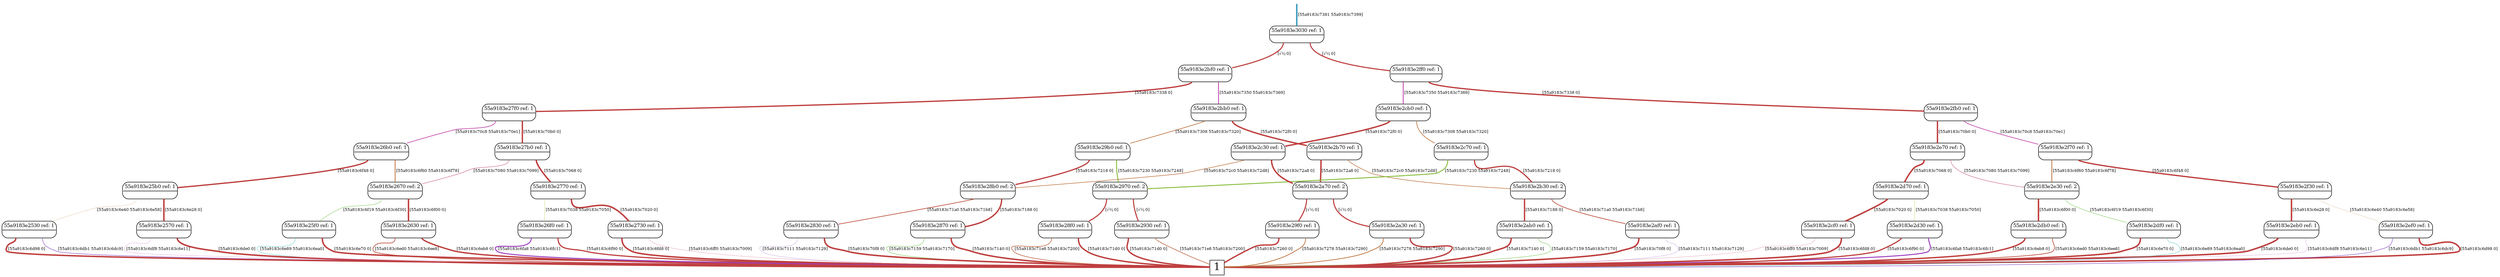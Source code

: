 digraph "DD" {graph[];node[shape=plain];edge[arrowhead=none]
root [label="",shape=point,style=invis]
t [label=<<font point-size="20">1</font>>,shape=box,tooltip="1",width=0.3,height=0.3]
root->989208[penwidth="3",tooltip="-0.961-0.2765i" color="0.545 0.667 0.750",label=<<font point-size="8">&nbsp;[55a9183c7381 55a9183c7399]</font>>]
989208[label=<<font point-size="10"><table border="1" cellspacing="0" cellpadding="2" style="rounded"><tr><td colspan="2" border="1" sides="B">55a9183e3030 ref: 1</td></tr><tr><td port="0" href="javascript:;" border="0" tooltip="0.7071"><font color="white">&nbsp;0 </font></td><td port="1" href="javascript:;" border="0" tooltip="0.7071"><font color="white">&nbsp;0 </font></td></tr></table></font>>,tooltip="55a9183e3030"]
989208:1:s->989176[penwidth="2.12132",tooltip="0.7071" color="0.000 0.667 0.750",label=<<font point-size="8">&nbsp;[√½ 0]</font>>]
989208:0:s->988664[penwidth="2.12132",tooltip="0.7071" color="0.000 0.667 0.750",label=<<font point-size="8">&nbsp;[√½ 0]</font>>]
989176[label=<<font point-size="10"><table border="1" cellspacing="0" cellpadding="2" style="rounded"><tr><td colspan="2" border="1" sides="B">55a9183e2ff0 ref: 1</td></tr><tr><td port="0" href="javascript:;" border="0" tooltip="0.3543-0.4133i"><font color="white">&nbsp;0 </font></td><td port="1" href="javascript:;" border="0" tooltip="0.8389"><font color="white">&nbsp;0 </font></td></tr></table></font>>,tooltip="55a9183e2ff0"]
989176:1:s->989144[penwidth="2.51661",tooltip="0.8389" color="0.000 0.667 0.750",label=<<font point-size="8">&nbsp;[55a9183c7338 0]</font>>]
989176:0:s->988760[penwidth="1.63299",tooltip="0.3543-0.4133i" color="0.863 0.667 0.750",label=<<font point-size="8">&nbsp;[55a9183c7350 55a9183c7369]</font>>]
988664[label=<<font point-size="10"><table border="1" cellspacing="0" cellpadding="2" style="rounded"><tr><td colspan="2" border="1" sides="B">55a9183e2bf0 ref: 1</td></tr><tr><td port="0" href="javascript:;" border="0" tooltip="0.8389"><font color="white">&nbsp;0 </font></td><td port="1" href="javascript:;" border="0" tooltip="0.3543-0.4133i"><font color="white">&nbsp;0 </font></td></tr></table></font>>,tooltip="55a9183e2bf0"]
988664:1:s->988632[penwidth="1.63299",tooltip="0.3543-0.4133i" color="0.863 0.667 0.750",label=<<font point-size="8">&nbsp;[55a9183c7350 55a9183c7369]</font>>]
988664:0:s->988152[penwidth="2.51661",tooltip="0.8389" color="0.000 0.667 0.750",label=<<font point-size="8">&nbsp;[55a9183c7338 0]</font>>]
989144[label=<<font point-size="10"><table border="1" cellspacing="0" cellpadding="2" style="rounded"><tr><td colspan="2" border="1" sides="B">55a9183e2fb0 ref: 1</td></tr><tr><td port="0" href="javascript:;" border="0" tooltip="0.915"><font color="white">&nbsp;0 </font></td><td port="1" href="javascript:;" border="0" tooltip="0.2626-0.3063i"><font color="white">&nbsp;0 </font></td></tr></table></font>>,tooltip="55a9183e2fb0"]
989144:1:s->989112[penwidth="1.21032",tooltip="0.2626-0.3063i" color="0.863 0.667 0.750",label=<<font point-size="8">&nbsp;[55a9183c70c8 55a9183c70e1]</font>>]
989144:0:s->988984[penwidth="2.74502",tooltip="0.915" color="0.000 0.667 0.750",label=<<font point-size="8">&nbsp;[55a9183c70b0 0]</font>>]
988632[label=<<font point-size="10"><table border="1" cellspacing="0" cellpadding="2" style="rounded"><tr><td colspan="2" border="1" sides="B">55a9183e2bb0 ref: 1</td></tr><tr><td port="0" href="javascript:;" border="0" tooltip="0.3801+0.1774i"><font color="white">&nbsp;0 </font></td><td port="1" href="javascript:;" border="0" tooltip="0.9078"><font color="white">&nbsp;0 </font></td></tr></table></font>>,tooltip="55a9183e2bb0"]
988632:1:s->988600[penwidth="2.72334",tooltip="0.9078" color="0.000 0.667 0.750",label=<<font point-size="8">&nbsp;[55a9183c72f0 0]</font>>]
988632:0:s->988376[penwidth="1.25833",tooltip="0.3801+0.1774i" color="0.069 0.667 0.750",label=<<font point-size="8">&nbsp;[55a9183c7308 55a9183c7320]</font>>]
988152[label=<<font point-size="10"><table border="1" cellspacing="0" cellpadding="2" style="rounded"><tr><td colspan="2" border="1" sides="B">55a9183e27f0 ref: 1</td></tr><tr><td port="0" href="javascript:;" border="0" tooltip="0.2626-0.3063i"><font color="white">&nbsp;0 </font></td><td port="1" href="javascript:;" border="0" tooltip="0.915"><font color="white">&nbsp;0 </font></td></tr></table></font>>,tooltip="55a9183e27f0"]
988152:1:s->988120[penwidth="2.74502",tooltip="0.915" color="0.000 0.667 0.750",label=<<font point-size="8">&nbsp;[55a9183c70b0 0]</font>>]
988152:0:s->987992[penwidth="1.21032",tooltip="0.2626-0.3063i" color="0.863 0.667 0.750",label=<<font point-size="8">&nbsp;[55a9183c70c8 55a9183c70e1]</font>>]
988760[label=<<font point-size="10"><table border="1" cellspacing="0" cellpadding="2" style="rounded"><tr><td colspan="2" border="1" sides="B">55a9183e2cb0 ref: 1</td></tr><tr><td port="0" href="javascript:;" border="0" tooltip="0.9078"><font color="white">&nbsp;0 </font></td><td port="1" href="javascript:;" border="0" tooltip="0.3801+0.1774i"><font color="white">&nbsp;0 </font></td></tr></table></font>>,tooltip="55a9183e2cb0"]
988760:1:s->988728[penwidth="1.25833",tooltip="0.3801+0.1774i" color="0.069 0.667 0.750",label=<<font point-size="8">&nbsp;[55a9183c7308 55a9183c7320]</font>>]
988760:0:s->988696[penwidth="2.72334",tooltip="0.9078" color="0.000 0.667 0.750",label=<<font point-size="8">&nbsp;[55a9183c72f0 0]</font>>]
988984[label=<<font point-size="10"><table border="1" cellspacing="0" cellpadding="2" style="rounded"><tr><td colspan="2" border="1" sides="B">55a9183e2e70 ref: 1</td></tr><tr><td port="0" href="javascript:;" border="0" tooltip="0.9726"><font color="white">&nbsp;0 </font></td><td port="1" href="javascript:;" border="0" tooltip="0.2119-0.09604i"><font color="white">&nbsp;0 </font></td></tr></table></font>>,tooltip="55a9183e2e70"]
988984:1:s->988952[penwidth="0.697966",tooltip="0.2119-0.09604i" color="0.932 0.667 0.750",label=<<font point-size="8">&nbsp;[55a9183c7080 55a9183c7099]</font>>]
988984:0:s->988856[penwidth="2.91768",tooltip="0.9726" color="0.000 0.667 0.750",label=<<font point-size="8">&nbsp;[55a9183c7068 0]</font>>]
988120[label=<<font point-size="10"><table border="1" cellspacing="0" cellpadding="2" style="rounded"><tr><td colspan="2" border="1" sides="B">55a9183e27b0 ref: 1</td></tr><tr><td port="0" href="javascript:;" border="0" tooltip="0.2119-0.09604i"><font color="white">&nbsp;0 </font></td><td port="1" href="javascript:;" border="0" tooltip="0.9726"><font color="white">&nbsp;0 </font></td></tr></table></font>>,tooltip="55a9183e27b0"]
988120:1:s->988088[penwidth="2.91768",tooltip="0.9726" color="0.000 0.667 0.750",label=<<font point-size="8">&nbsp;[55a9183c7068 0]</font>>]
988120:0:s->987960[penwidth="0.697966",tooltip="0.2119-0.09604i" color="0.932 0.667 0.750",label=<<font point-size="8">&nbsp;[55a9183c7080 55a9183c7099]</font>>]
988728[label=<<font point-size="10"><table border="1" cellspacing="0" cellpadding="2" style="rounded"><tr><td colspan="2" border="1" sides="B">55a9183e2c70 ref: 1</td></tr><tr><td port="0" href="javascript:;" border="0" tooltip="0.0565+0.6205i"><font color="white">&nbsp;0 </font></td><td port="1" href="javascript:;" border="0" tooltip="0.7822"><font color="white">&nbsp;0 </font></td></tr></table></font>>,tooltip="55a9183e2c70"]
988728:1:s->988568[penwidth="2.34647",tooltip="0.7822" color="0.000 0.667 0.750",label=<<font point-size="8">&nbsp;[55a9183c7218 0]</font>>]
988728:0:s->988344[penwidth="1.86925",tooltip="0.0565+0.6205i" color="0.236 0.667 0.750",label=<<font point-size="8">&nbsp;[55a9183c7230 55a9183c7248]</font>>]
988696[label=<<font point-size="10"><table border="1" cellspacing="0" cellpadding="2" style="rounded"><tr><td colspan="2" border="1" sides="B">55a9183e2c30 ref: 1</td></tr><tr><td port="0" href="javascript:;" border="0" tooltip="0.3275+0.1528i"><font color="white">&nbsp;0 </font></td><td port="1" href="javascript:;" border="0" tooltip="0.9324"><font color="white">&nbsp;0 </font></td></tr></table></font>>,tooltip="55a9183e2c30"]
988696:1:s->988472[penwidth="2.79723",tooltip="0.9324" color="0.000 0.667 0.750",label=<<font point-size="8">&nbsp;[55a9183c72a8 0]</font>>]
988696:0:s->988248[penwidth="1.0842",tooltip="0.3275+0.1528i" color="0.069 0.667 0.750",label=<<font point-size="8">&nbsp;[55a9183c72c0 55a9183c72d8]</font>>]
987992[label=<<font point-size="10"><table border="1" cellspacing="0" cellpadding="2" style="rounded"><tr><td colspan="2" border="1" sides="B">55a9183e26b0 ref: 1</td></tr><tr><td port="0" href="javascript:;" border="0" tooltip="0.8495"><font color="white">&nbsp;0 </font></td><td port="1" href="javascript:;" border="0" tooltip="0.4782+0.2231i"><font color="white">&nbsp;0 </font></td></tr></table></font>>,tooltip="55a9183e26b0"]
987992:1:s->987960[penwidth="1.58299",tooltip="0.4782+0.2231i" color="0.069 0.667 0.750",label=<<font point-size="8">&nbsp;[55a9183c6f60 55a9183c6f78]</font>>]
987992:0:s->987864[penwidth="2.54836",tooltip="0.8495" color="0.000 0.667 0.750",label=<<font point-size="8">&nbsp;[55a9183c6f48 0]</font>>]
988600[label=<<font point-size="10"><table border="1" cellspacing="0" cellpadding="2" style="rounded"><tr><td colspan="2" border="1" sides="B">55a9183e2b70 ref: 1</td></tr><tr><td port="0" href="javascript:;" border="0" tooltip="0.9324"><font color="white">&nbsp;0 </font></td><td port="1" href="javascript:;" border="0" tooltip="0.3275+0.1528i"><font color="white">&nbsp;0 </font></td></tr></table></font>>,tooltip="55a9183e2b70"]
988600:1:s->988568[penwidth="1.0842",tooltip="0.3275+0.1528i" color="0.069 0.667 0.750",label=<<font point-size="8">&nbsp;[55a9183c72c0 55a9183c72d8]</font>>]
988600:0:s->988472[penwidth="2.79723",tooltip="0.9324" color="0.000 0.667 0.750",label=<<font point-size="8">&nbsp;[55a9183c72a8 0]</font>>]
988376[label=<<font point-size="10"><table border="1" cellspacing="0" cellpadding="2" style="rounded"><tr><td colspan="2" border="1" sides="B">55a9183e29b0 ref: 1</td></tr><tr><td port="0" href="javascript:;" border="0" tooltip="0.7822"><font color="white">&nbsp;0 </font></td><td port="1" href="javascript:;" border="0" tooltip="0.0565+0.6205i"><font color="white">&nbsp;0 </font></td></tr></table></font>>,tooltip="55a9183e29b0"]
988376:1:s->988344[penwidth="1.86925",tooltip="0.0565+0.6205i" color="0.236 0.667 0.750",label=<<font point-size="8">&nbsp;[55a9183c7230 55a9183c7248]</font>>]
988376:0:s->988248[penwidth="2.34647",tooltip="0.7822" color="0.000 0.667 0.750",label=<<font point-size="8">&nbsp;[55a9183c7218 0]</font>>]
989112[label=<<font point-size="10"><table border="1" cellspacing="0" cellpadding="2" style="rounded"><tr><td colspan="2" border="1" sides="B">55a9183e2f70 ref: 1</td></tr><tr><td port="0" href="javascript:;" border="0" tooltip="0.4782+0.2231i"><font color="white">&nbsp;0 </font></td><td port="1" href="javascript:;" border="0" tooltip="0.8495"><font color="white">&nbsp;0 </font></td></tr></table></font>>,tooltip="55a9183e2f70"]
989112:1:s->989080[penwidth="2.54836",tooltip="0.8495" color="0.000 0.667 0.750",label=<<font point-size="8">&nbsp;[55a9183c6f48 0]</font>>]
989112:0:s->988952[penwidth="1.58299",tooltip="0.4782+0.2231i" color="0.069 0.667 0.750",label=<<font point-size="8">&nbsp;[55a9183c6f60 55a9183c6f78]</font>>]
988856[label=<<font point-size="10"><table border="1" cellspacing="0" cellpadding="2" style="rounded"><tr><td colspan="2" border="1" sides="B">55a9183e2d70 ref: 1</td></tr><tr><td port="0" href="javascript:;" border="0" tooltip="0.9866"><font color="white">&nbsp;0 </font></td><td port="1" href="javascript:;" border="0" tooltip="0.08046+0.1417i"><font color="white">&nbsp;0 </font></td></tr></table></font>>,tooltip="55a9183e2d70"]
988856:1:s->988824[penwidth="0.48892",tooltip="0.08046+0.1417i" color="0.168 0.667 0.750",label=<<font point-size="8">&nbsp;[55a9183c7038 55a9183c7050]</font>>]
988856:0:s->988792[penwidth="2.95989",tooltip="0.9866" color="0.000 0.667 0.750",label=<<font point-size="8">&nbsp;[55a9183c7020 0]</font>>]
988344[label=<<font point-size="10"><table border="1" cellspacing="0" cellpadding="2" style="rounded"><tr><td colspan="2" border="1" sides="B">55a9183e2970 ref: 2</td></tr><tr><td port="0" href="javascript:;" border="0" tooltip="0.7071"><font color="white">&nbsp;0 </font></td><td port="1" href="javascript:;" border="0" tooltip="0.7071"><font color="white">&nbsp;0 </font></td></tr></table></font>>,tooltip="55a9183e2970"]
988344:1:s->988312[penwidth="2.12132",tooltip="0.7071" color="0.000 0.667 0.750",label=<<font point-size="8">&nbsp;[√½ 0]</font>>]
988344:0:s->988280[penwidth="2.12132",tooltip="0.7071" color="0.000 0.667 0.750",label=<<font point-size="8">&nbsp;[√½ 0]</font>>]
989080[label=<<font point-size="10"><table border="1" cellspacing="0" cellpadding="2" style="rounded"><tr><td colspan="2" border="1" sides="B">55a9183e2f30 ref: 1</td></tr><tr><td port="0" href="javascript:;" border="0" tooltip="0.9955"><font color="white">&nbsp;0 </font></td><td port="1" href="javascript:;" border="0" tooltip="0.07923+0.05214i"><font color="white">&nbsp;0 </font></td></tr></table></font>>,tooltip="55a9183e2f30"]
989080:1:s->989048[penwidth="0.3",tooltip="0.07923+0.05214i" color="0.093 0.667 0.750",label=<<font point-size="8">&nbsp;[55a9183c6e40 55a9183c6e58]</font>>]
989080:0:s->989016[penwidth="2.98647",tooltip="0.9955" color="0.000 0.667 0.750",label=<<font point-size="8">&nbsp;[55a9183c6e28 0]</font>>]
988952[label=<<font point-size="10"><table border="1" cellspacing="0" cellpadding="2" style="rounded"><tr><td colspan="2" border="1" sides="B">55a9183e2e30 ref: 2</td></tr><tr><td port="0" href="javascript:;" border="0" tooltip="0.9764"><font color="white">&nbsp;0 </font></td><td port="1" href="javascript:;" border="0" tooltip="-0.04366+0.2115i"><font color="white">&nbsp;0 </font></td></tr></table></font>>,tooltip="55a9183e2e30"]
988952:1:s->988920[penwidth="0.647742",tooltip="-0.04366+0.2115i" color="0.282 0.667 0.750",label=<<font point-size="8">&nbsp;[55a9183c6f19 55a9183c6f30]</font>>]
988952:0:s->988888[penwidth="2.92924",tooltip="0.9764" color="0.000 0.667 0.750",label=<<font point-size="8">&nbsp;[55a9183c6f00 0]</font>>]
988248[label=<<font point-size="10"><table border="1" cellspacing="0" cellpadding="2" style="rounded"><tr><td colspan="2" border="1" sides="B">55a9183e28b0 ref: 2</td></tr><tr><td port="0" href="javascript:;" border="0" tooltip="0.4352+0.06374i"><font color="white">&nbsp;0 </font></td><td port="1" href="javascript:;" border="0" tooltip="0.8981"><font color="white">&nbsp;0 </font></td></tr></table></font>>,tooltip="55a9183e28b0"]
988248:1:s->988216[penwidth="2.69425",tooltip="0.8981" color="0.000 0.667 0.750",label=<<font point-size="8">&nbsp;[55a9183c7188 0]</font>>]
988248:0:s->988184[penwidth="1.31948",tooltip="0.4352+0.06374i" color="0.023 0.667 0.750",label=<<font point-size="8">&nbsp;[55a9183c71a0 55a9183c71b8]</font>>]
987960[label=<<font point-size="10"><table border="1" cellspacing="0" cellpadding="2" style="rounded"><tr><td colspan="2" border="1" sides="B">55a9183e2670 ref: 2</td></tr><tr><td port="0" href="javascript:;" border="0" tooltip="-0.04366+0.2115i"><font color="white">&nbsp;0 </font></td><td port="1" href="javascript:;" border="0" tooltip="0.9764"><font color="white">&nbsp;0 </font></td></tr></table></font>>,tooltip="55a9183e2670"]
987960:1:s->987928[penwidth="2.92924",tooltip="0.9764" color="0.000 0.667 0.750",label=<<font point-size="8">&nbsp;[55a9183c6f00 0]</font>>]
987960:0:s->987896[penwidth="0.647742",tooltip="-0.04366+0.2115i" color="0.282 0.667 0.750",label=<<font point-size="8">&nbsp;[55a9183c6f19 55a9183c6f30]</font>>]
988568[label=<<font point-size="10"><table border="1" cellspacing="0" cellpadding="2" style="rounded"><tr><td colspan="2" border="1" sides="B">55a9183e2b30 ref: 2</td></tr><tr><td port="0" href="javascript:;" border="0" tooltip="0.8981"><font color="white">&nbsp;0 </font></td><td port="1" href="javascript:;" border="0" tooltip="0.4352+0.06374i"><font color="white">&nbsp;0 </font></td></tr></table></font>>,tooltip="55a9183e2b30"]
988568:1:s->988536[penwidth="1.31948",tooltip="0.4352+0.06374i" color="0.023 0.667 0.750",label=<<font point-size="8">&nbsp;[55a9183c71a0 55a9183c71b8]</font>>]
988568:0:s->988504[penwidth="2.69425",tooltip="0.8981" color="0.000 0.667 0.750",label=<<font point-size="8">&nbsp;[55a9183c7188 0]</font>>]
988472[label=<<font point-size="10"><table border="1" cellspacing="0" cellpadding="2" style="rounded"><tr><td colspan="2" border="1" sides="B">55a9183e2a70 ref: 2</td></tr><tr><td port="0" href="javascript:;" border="0" tooltip="0.7071"><font color="white">&nbsp;0 </font></td><td port="1" href="javascript:;" border="0" tooltip="0.7071"><font color="white">&nbsp;0 </font></td></tr></table></font>>,tooltip="55a9183e2a70"]
988472:1:s->988440[penwidth="2.12132",tooltip="0.7071" color="0.000 0.667 0.750",label=<<font point-size="8">&nbsp;[√½ 0]</font>>]
988472:0:s->988408[penwidth="2.12132",tooltip="0.7071" color="0.000 0.667 0.750",label=<<font point-size="8">&nbsp;[√½ 0]</font>>]
988088[label=<<font point-size="10"><table border="1" cellspacing="0" cellpadding="2" style="rounded"><tr><td colspan="2" border="1" sides="B">55a9183e2770 ref: 1</td></tr><tr><td port="0" href="javascript:;" border="0" tooltip="0.08046+0.1417i"><font color="white">&nbsp;0 </font></td><td port="1" href="javascript:;" border="0" tooltip="0.9866"><font color="white">&nbsp;0 </font></td></tr></table></font>>,tooltip="55a9183e2770"]
988088:1:s->988056[penwidth="2.95989",tooltip="0.9866" color="0.000 0.667 0.750",label=<<font point-size="8">&nbsp;[55a9183c7020 0]</font>>]
988088:0:s->988024[penwidth="0.48892",tooltip="0.08046+0.1417i" color="0.168 0.667 0.750",label=<<font point-size="8">&nbsp;[55a9183c7038 55a9183c7050]</font>>]
987864[label=<<font point-size="10"><table border="1" cellspacing="0" cellpadding="2" style="rounded"><tr><td colspan="2" border="1" sides="B">55a9183e25b0 ref: 1</td></tr><tr><td port="0" href="javascript:;" border="0" tooltip="0.07923+0.05214i"><font color="white">&nbsp;0 </font></td><td port="1" href="javascript:;" border="0" tooltip="0.9955"><font color="white">&nbsp;0 </font></td></tr></table></font>>,tooltip="55a9183e25b0"]
987864:1:s->987832[penwidth="2.98647",tooltip="0.9955" color="0.000 0.667 0.750",label=<<font point-size="8">&nbsp;[55a9183c6e28 0]</font>>]
987864:0:s->987800[penwidth="0.3",tooltip="0.07923+0.05214i" color="0.093 0.667 0.750",label=<<font point-size="8">&nbsp;[55a9183c6e40 55a9183c6e58]</font>>]
988792[label=<<font point-size="10"><table border="1" cellspacing="0" cellpadding="2" style="rounded"><tr><td colspan="2" border="1" sides="B">55a9183e2cf0 ref: 1</td></tr><tr><td port="0" href="javascript:;" border="0" tooltip="0.102-0.02934i"><font color="white">&nbsp;0 </font></td><td port="1" href="javascript:;" border="0" tooltip="0.9944"><font color="white">&nbsp;0 </font></td></tr></table></font>>,tooltip="55a9183e2cf0"]
988792:1:s->t[penwidth="2.98305",tooltip="0.9944" color="0.000 0.667 0.750",label=<<font point-size="8">&nbsp;[55a9183c6fd8 0]</font>>]
988792:0:s->t[penwidth="0.318434",tooltip="0.102-0.02934i" color="0.955 0.667 0.750",label=<<font point-size="8">&nbsp;[55a9183c6ff0 55a9183c7009]</font>>]
988312[label=<<font point-size="10"><table border="1" cellspacing="0" cellpadding="2" style="rounded"><tr><td colspan="2" border="1" sides="B">55a9183e2930 ref: 1</td></tr><tr><td port="0" href="javascript:;" border="0" tooltip="0.9267"><font color="white">&nbsp;0 </font></td><td port="1" href="javascript:;" border="0" tooltip="0.3597+0.1091i"><font color="white">&nbsp;0 </font></td></tr></table></font>>,tooltip="55a9183e2930"]
988312:1:s->t[penwidth="1.12755",tooltip="0.3597+0.1091i" color="0.047 0.667 0.750",label=<<font point-size="8">&nbsp;[55a9183c71e8 55a9183c7200]</font>>]
988312:0:s->t[penwidth="2.78004",tooltip="0.9267" color="0.000 0.667 0.750",label=<<font point-size="8">&nbsp;[55a9183c71d0 0]</font>>]
987896[label=<<font point-size="10"><table border="1" cellspacing="0" cellpadding="2" style="rounded"><tr><td colspan="2" border="1" sides="B">55a9183e25f0 ref: 1</td></tr><tr><td port="0" href="javascript:;" border="0" tooltip="-0.1959+0.01173i"><font color="white">&nbsp;0 </font></td><td port="1" href="javascript:;" border="0" tooltip="0.9806"><font color="white">&nbsp;0 </font></td></tr></table></font>>,tooltip="55a9183e25f0"]
987896:1:s->t[penwidth="2.94166",tooltip="0.9806" color="0.000 0.667 0.750",label=<<font point-size="8">&nbsp;[55a9183c6e70 0]</font>>]
987896:0:s->t[penwidth="0.588774",tooltip="-0.1959+0.01173i" color="0.490 0.667 0.750",label=<<font point-size="8">&nbsp;[55a9183c6e89 55a9183c6ea0]</font>>]
987800[label=<<font point-size="10"><table border="1" cellspacing="0" cellpadding="2" style="rounded"><tr><td colspan="2" border="1" sides="B">55a9183e2530 ref: 1</td></tr><tr><td port="0" href="javascript:;" border="0" tooltip="0.9607"><font color="white">&nbsp;0 </font></td><td port="1" href="javascript:;" border="0" tooltip="-0.0004401-0.2775i"><font color="white">&nbsp;0 </font></td></tr></table></font>>,tooltip="55a9183e2530"]
987800:1:s->t[penwidth="0.832539",tooltip="-0.0004401-0.2775i" color="0.750 0.667 0.750",label=<<font point-size="8">&nbsp;[55a9183c6db1 55a9183c6dc9]</font>>]
987800:0:s->t[penwidth="2.88217",tooltip="0.9607" color="0.000 0.667 0.750",label=<<font point-size="8">&nbsp;[55a9183c6d98 0]</font>>]
987832[label=<<font point-size="10"><table border="1" cellspacing="0" cellpadding="2" style="rounded"><tr><td colspan="2" border="1" sides="B">55a9183e2570 ref: 1</td></tr><tr><td port="0" href="javascript:;" border="0" tooltip="0.0145-0.02211i"><font color="white">&nbsp;0 </font></td><td port="1" href="javascript:;" border="0" tooltip="0.9997"><font color="white">&nbsp;0 </font></td></tr></table></font>>,tooltip="55a9183e2570"]
987832:1:s->t[penwidth="2.99895",tooltip="0.9997" color="0.000 0.667 0.750",label=<<font point-size="8">&nbsp;[55a9183c6de0 0]</font>>]
987832:0:s->t[penwidth="0.3",tooltip="0.0145-0.02211i" color="0.842 0.667 0.750",label=<<font point-size="8">&nbsp;[55a9183c6df8 55a9183c6e11]</font>>]
988280[label=<<font point-size="10"><table border="1" cellspacing="0" cellpadding="2" style="rounded"><tr><td colspan="2" border="1" sides="B">55a9183e28f0 ref: 1</td></tr><tr><td port="0" href="javascript:;" border="0" tooltip="0.3597+0.1091i"><font color="white">&nbsp;0 </font></td><td port="1" href="javascript:;" border="0" tooltip="0.9267"><font color="white">&nbsp;0 </font></td></tr></table></font>>,tooltip="55a9183e28f0"]
988280:1:s->t[penwidth="2.78004",tooltip="0.9267" color="0.000 0.667 0.750",label=<<font point-size="8">&nbsp;[55a9183c71d0 0]</font>>]
988280:0:s->t[penwidth="1.12755",tooltip="0.3597+0.1091i" color="0.047 0.667 0.750",label=<<font point-size="8">&nbsp;[55a9183c71e8 55a9183c7200]</font>>]
989016[label=<<font point-size="10"><table border="1" cellspacing="0" cellpadding="2" style="rounded"><tr><td colspan="2" border="1" sides="B">55a9183e2eb0 ref: 1</td></tr><tr><td port="0" href="javascript:;" border="0" tooltip="0.9997"><font color="white">&nbsp;0 </font></td><td port="1" href="javascript:;" border="0" tooltip="0.0145-0.02211i"><font color="white">&nbsp;0 </font></td></tr></table></font>>,tooltip="55a9183e2eb0"]
989016:1:s->t[penwidth="0.3",tooltip="0.0145-0.02211i" color="0.842 0.667 0.750",label=<<font point-size="8">&nbsp;[55a9183c6df8 55a9183c6e11]</font>>]
989016:0:s->t[penwidth="2.99895",tooltip="0.9997" color="0.000 0.667 0.750",label=<<font point-size="8">&nbsp;[55a9183c6de0 0]</font>>]
988184[label=<<font point-size="10"><table border="1" cellspacing="0" cellpadding="2" style="rounded"><tr><td colspan="2" border="1" sides="B">55a9183e2830 ref: 1</td></tr><tr><td port="0" href="javascript:;" border="0" tooltip="-0.0001564-0.09634i"><font color="white">&nbsp;0 </font></td><td port="1" href="javascript:;" border="0" tooltip="0.9953"><font color="white">&nbsp;0 </font></td></tr></table></font>>,tooltip="55a9183e2830"]
988184:1:s->t[penwidth="2.98604",tooltip="0.9953" color="0.000 0.667 0.750",label=<<font point-size="8">&nbsp;[55a9183c70f8 0]</font>>]
988184:0:s->t[penwidth="0.3",tooltip="-0.0001564-0.09634i" color="0.750 0.667 0.750",label=<<font point-size="8">&nbsp;[55a9183c7111 55a9183c7129]</font>>]
988888[label=<<font point-size="10"><table border="1" cellspacing="0" cellpadding="2" style="rounded"><tr><td colspan="2" border="1" sides="B">55a9183e2db0 ref: 1</td></tr><tr><td port="0" href="javascript:;" border="0" tooltip="0.8939"><font color="white">&nbsp;0 </font></td><td port="1" href="javascript:;" border="0" tooltip="0.4436+0.06498i"><font color="white">&nbsp;0 </font></td></tr></table></font>>,tooltip="55a9183e2db0"]
988888:1:s->t[penwidth="1.34507",tooltip="0.4436+0.06498i" color="0.023 0.667 0.750",label=<<font point-size="8">&nbsp;[55a9183c6ed0 55a9183c6ee8]</font>>]
988888:0:s->t[penwidth="2.68157",tooltip="0.8939" color="0.000 0.667 0.750",label=<<font point-size="8">&nbsp;[55a9183c6eb8 0]</font>>]
988504[label=<<font point-size="10"><table border="1" cellspacing="0" cellpadding="2" style="rounded"><tr><td colspan="2" border="1" sides="B">55a9183e2ab0 ref: 1</td></tr><tr><td port="0" href="javascript:;" border="0" tooltip="0.9718"><font color="white">&nbsp;0 </font></td><td port="1" href="javascript:;" border="0" tooltip="-0.04767+0.2309i"><font color="white">&nbsp;0 </font></td></tr></table></font>>,tooltip="55a9183e2ab0"]
988504:1:s->t[penwidth="0.707223",tooltip="-0.04767+0.2309i" color="0.282 0.667 0.750",label=<<font point-size="8">&nbsp;[55a9183c7159 55a9183c7170]</font>>]
988504:0:s->t[penwidth="2.91545",tooltip="0.9718" color="0.000 0.667 0.750",label=<<font point-size="8">&nbsp;[55a9183c7140 0]</font>>]
988408[label=<<font point-size="10"><table border="1" cellspacing="0" cellpadding="2" style="rounded"><tr><td colspan="2" border="1" sides="B">55a9183e29f0 ref: 1</td></tr><tr><td port="0" href="javascript:;" border="0" tooltip="0.8781"><font color="white">&nbsp;0 </font></td><td port="1" href="javascript:;" border="0" tooltip="0.4335+0.2023i"><font color="white">&nbsp;0 </font></td></tr></table></font>>,tooltip="55a9183e29f0"]
988408:1:s->t[penwidth="1.43521",tooltip="0.4335+0.2023i" color="0.069 0.667 0.750",label=<<font point-size="8">&nbsp;[55a9183c7278 55a9183c7290]</font>>]
988408:0:s->t[penwidth="2.63442",tooltip="0.8781" color="0.000 0.667 0.750",label=<<font point-size="8">&nbsp;[55a9183c7260 0]</font>>]
988024[label=<<font point-size="10"><table border="1" cellspacing="0" cellpadding="2" style="rounded"><tr><td colspan="2" border="1" sides="B">55a9183e26f0 ref: 1</td></tr><tr><td port="0" href="javascript:;" border="0" tooltip="0.1504-0.6247i"><font color="white">&nbsp;0 </font></td><td port="1" href="javascript:;" border="0" tooltip="0.7662"><font color="white">&nbsp;0 </font></td></tr></table></font>>,tooltip="55a9183e26f0"]
988024:1:s->t[penwidth="2.29862",tooltip="0.7662" color="0.000 0.667 0.750",label=<<font point-size="8">&nbsp;[55a9183c6f90 0]</font>>]
988024:0:s->t[penwidth="1.92778",tooltip="0.1504-0.6247i" color="0.788 0.667 0.750",label=<<font point-size="8">&nbsp;[55a9183c6fa8 55a9183c6fc1]</font>>]
987928[label=<<font point-size="10"><table border="1" cellspacing="0" cellpadding="2" style="rounded"><tr><td colspan="2" border="1" sides="B">55a9183e2630 ref: 1</td></tr><tr><td port="0" href="javascript:;" border="0" tooltip="0.4436+0.06498i"><font color="white">&nbsp;0 </font></td><td port="1" href="javascript:;" border="0" tooltip="0.8939"><font color="white">&nbsp;0 </font></td></tr></table></font>>,tooltip="55a9183e2630"]
987928:1:s->t[penwidth="2.68157",tooltip="0.8939" color="0.000 0.667 0.750",label=<<font point-size="8">&nbsp;[55a9183c6eb8 0]</font>>]
987928:0:s->t[penwidth="1.34507",tooltip="0.4436+0.06498i" color="0.023 0.667 0.750",label=<<font point-size="8">&nbsp;[55a9183c6ed0 55a9183c6ee8]</font>>]
988216[label=<<font point-size="10"><table border="1" cellspacing="0" cellpadding="2" style="rounded"><tr><td colspan="2" border="1" sides="B">55a9183e2870 ref: 1</td></tr><tr><td port="0" href="javascript:;" border="0" tooltip="-0.04767+0.2309i"><font color="white">&nbsp;0 </font></td><td port="1" href="javascript:;" border="0" tooltip="0.9718"><font color="white">&nbsp;0 </font></td></tr></table></font>>,tooltip="55a9183e2870"]
988216:1:s->t[penwidth="2.91545",tooltip="0.9718" color="0.000 0.667 0.750",label=<<font point-size="8">&nbsp;[55a9183c7140 0]</font>>]
988216:0:s->t[penwidth="0.707223",tooltip="-0.04767+0.2309i" color="0.282 0.667 0.750",label=<<font point-size="8">&nbsp;[55a9183c7159 55a9183c7170]</font>>]
988920[label=<<font point-size="10"><table border="1" cellspacing="0" cellpadding="2" style="rounded"><tr><td colspan="2" border="1" sides="B">55a9183e2df0 ref: 1</td></tr><tr><td port="0" href="javascript:;" border="0" tooltip="0.9806"><font color="white">&nbsp;0 </font></td><td port="1" href="javascript:;" border="0" tooltip="-0.1959+0.01173i"><font color="white">&nbsp;0 </font></td></tr></table></font>>,tooltip="55a9183e2df0"]
988920:1:s->t[penwidth="0.588774",tooltip="-0.1959+0.01173i" color="0.490 0.667 0.750",label=<<font point-size="8">&nbsp;[55a9183c6e89 55a9183c6ea0]</font>>]
988920:0:s->t[penwidth="2.94166",tooltip="0.9806" color="0.000 0.667 0.750",label=<<font point-size="8">&nbsp;[55a9183c6e70 0]</font>>]
988056[label=<<font point-size="10"><table border="1" cellspacing="0" cellpadding="2" style="rounded"><tr><td colspan="2" border="1" sides="B">55a9183e2730 ref: 1</td></tr><tr><td port="0" href="javascript:;" border="0" tooltip="0.9944"><font color="white">&nbsp;0 </font></td><td port="1" href="javascript:;" border="0" tooltip="0.102-0.02934i"><font color="white">&nbsp;0 </font></td></tr></table></font>>,tooltip="55a9183e2730"]
988056:1:s->t[penwidth="0.318434",tooltip="0.102-0.02934i" color="0.955 0.667 0.750",label=<<font point-size="8">&nbsp;[55a9183c6ff0 55a9183c7009]</font>>]
988056:0:s->t[penwidth="2.98305",tooltip="0.9944" color="0.000 0.667 0.750",label=<<font point-size="8">&nbsp;[55a9183c6fd8 0]</font>>]
988440[label=<<font point-size="10"><table border="1" cellspacing="0" cellpadding="2" style="rounded"><tr><td colspan="2" border="1" sides="B">55a9183e2a30 ref: 1</td></tr><tr><td port="0" href="javascript:;" border="0" tooltip="0.4335+0.2023i"><font color="white">&nbsp;0 </font></td><td port="1" href="javascript:;" border="0" tooltip="0.8781"><font color="white">&nbsp;0 </font></td></tr></table></font>>,tooltip="55a9183e2a30"]
988440:1:s->t[penwidth="2.63442",tooltip="0.8781" color="0.000 0.667 0.750",label=<<font point-size="8">&nbsp;[55a9183c7260 0]</font>>]
988440:0:s->t[penwidth="1.43521",tooltip="0.4335+0.2023i" color="0.069 0.667 0.750",label=<<font point-size="8">&nbsp;[55a9183c7278 55a9183c7290]</font>>]
989048[label=<<font point-size="10"><table border="1" cellspacing="0" cellpadding="2" style="rounded"><tr><td colspan="2" border="1" sides="B">55a9183e2ef0 ref: 1</td></tr><tr><td port="0" href="javascript:;" border="0" tooltip="-0.0004401-0.2775i"><font color="white">&nbsp;0 </font></td><td port="1" href="javascript:;" border="0" tooltip="0.9607"><font color="white">&nbsp;0 </font></td></tr></table></font>>,tooltip="55a9183e2ef0"]
989048:1:s->t[penwidth="2.88217",tooltip="0.9607" color="0.000 0.667 0.750",label=<<font point-size="8">&nbsp;[55a9183c6d98 0]</font>>]
989048:0:s->t[penwidth="0.832539",tooltip="-0.0004401-0.2775i" color="0.750 0.667 0.750",label=<<font point-size="8">&nbsp;[55a9183c6db1 55a9183c6dc9]</font>>]
988536[label=<<font point-size="10"><table border="1" cellspacing="0" cellpadding="2" style="rounded"><tr><td colspan="2" border="1" sides="B">55a9183e2af0 ref: 1</td></tr><tr><td port="0" href="javascript:;" border="0" tooltip="0.9953"><font color="white">&nbsp;0 </font></td><td port="1" href="javascript:;" border="0" tooltip="-0.0001564-0.09634i"><font color="white">&nbsp;0 </font></td></tr></table></font>>,tooltip="55a9183e2af0"]
988536:1:s->t[penwidth="0.3",tooltip="-0.0001564-0.09634i" color="0.750 0.667 0.750",label=<<font point-size="8">&nbsp;[55a9183c7111 55a9183c7129]</font>>]
988536:0:s->t[penwidth="2.98604",tooltip="0.9953" color="0.000 0.667 0.750",label=<<font point-size="8">&nbsp;[55a9183c70f8 0]</font>>]
988824[label=<<font point-size="10"><table border="1" cellspacing="0" cellpadding="2" style="rounded"><tr><td colspan="2" border="1" sides="B">55a9183e2d30 ref: 1</td></tr><tr><td port="0" href="javascript:;" border="0" tooltip="0.7662"><font color="white">&nbsp;0 </font></td><td port="1" href="javascript:;" border="0" tooltip="0.1504-0.6247i"><font color="white">&nbsp;0 </font></td></tr></table></font>>,tooltip="55a9183e2d30"]
988824:1:s->t[penwidth="1.92778",tooltip="0.1504-0.6247i" color="0.788 0.667 0.750",label=<<font point-size="8">&nbsp;[55a9183c6fa8 55a9183c6fc1]</font>>]
988824:0:s->t[penwidth="2.29862",tooltip="0.7662" color="0.000 0.667 0.750",label=<<font point-size="8">&nbsp;[55a9183c6f90 0]</font>>]
}
